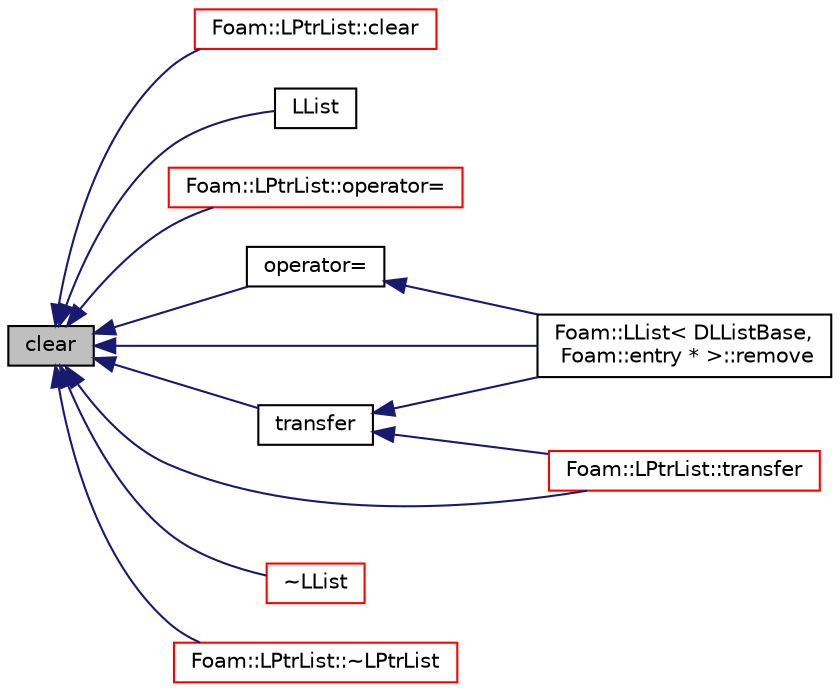 digraph "clear"
{
  bgcolor="transparent";
  edge [fontname="Helvetica",fontsize="10",labelfontname="Helvetica",labelfontsize="10"];
  node [fontname="Helvetica",fontsize="10",shape=record];
  rankdir="LR";
  Node1 [label="clear",height=0.2,width=0.4,color="black", fillcolor="grey75", style="filled", fontcolor="black"];
  Node1 -> Node2 [dir="back",color="midnightblue",fontsize="10",style="solid",fontname="Helvetica"];
  Node2 [label="Foam::LPtrList::clear",height=0.2,width=0.4,color="red",URL="$a01411.html#ac8bb3912a3ce86b15842e79d0b421204",tooltip="Clear the contents of the list. "];
  Node1 -> Node3 [dir="back",color="midnightblue",fontsize="10",style="solid",fontname="Helvetica"];
  Node3 [label="LList",height=0.2,width=0.4,color="black",URL="$a01398.html#aa632aa973f33404a158c0481ead8a78b",tooltip="Construct from Istream. "];
  Node1 -> Node4 [dir="back",color="midnightblue",fontsize="10",style="solid",fontname="Helvetica"];
  Node4 [label="Foam::LPtrList::operator=",height=0.2,width=0.4,color="red",URL="$a01411.html#a675d8d7852bb387e5630905c74e5cae1",tooltip="Assign copy. "];
  Node1 -> Node5 [dir="back",color="midnightblue",fontsize="10",style="solid",fontname="Helvetica"];
  Node5 [label="operator=",height=0.2,width=0.4,color="black",URL="$a01398.html#a3c3f5613ea96d5a7e38450c0541a07eb"];
  Node5 -> Node6 [dir="back",color="midnightblue",fontsize="10",style="solid",fontname="Helvetica"];
  Node6 [label="Foam::LList\< DLListBase,\l Foam::entry * \>::remove",height=0.2,width=0.4,color="black",URL="$a01398.html#a179134bdf3175c09708a7554ae356610",tooltip="Remove and return element specified by iterator. "];
  Node1 -> Node6 [dir="back",color="midnightblue",fontsize="10",style="solid",fontname="Helvetica"];
  Node1 -> Node7 [dir="back",color="midnightblue",fontsize="10",style="solid",fontname="Helvetica"];
  Node7 [label="Foam::LPtrList::transfer",height=0.2,width=0.4,color="red",URL="$a01411.html#a2d777e9fec96acd6f7d4373e018ab7ab",tooltip="Transfer the contents of the argument into this List. "];
  Node1 -> Node8 [dir="back",color="midnightblue",fontsize="10",style="solid",fontname="Helvetica"];
  Node8 [label="transfer",height=0.2,width=0.4,color="black",URL="$a01398.html#adb19ed76aecd381780683a3ab26af351",tooltip="Transfer the contents of the argument into this List. "];
  Node8 -> Node6 [dir="back",color="midnightblue",fontsize="10",style="solid",fontname="Helvetica"];
  Node8 -> Node7 [dir="back",color="midnightblue",fontsize="10",style="solid",fontname="Helvetica"];
  Node1 -> Node9 [dir="back",color="midnightblue",fontsize="10",style="solid",fontname="Helvetica"];
  Node9 [label="~LList",height=0.2,width=0.4,color="red",URL="$a01398.html#ae04aa05f3c02cc11e45cb83b24283f71",tooltip="Destructor. "];
  Node1 -> Node10 [dir="back",color="midnightblue",fontsize="10",style="solid",fontname="Helvetica"];
  Node10 [label="Foam::LPtrList::~LPtrList",height=0.2,width=0.4,color="red",URL="$a01411.html#ae9ae03ed63335210732f84bb8f5b88aa",tooltip="Destructor. "];
}
